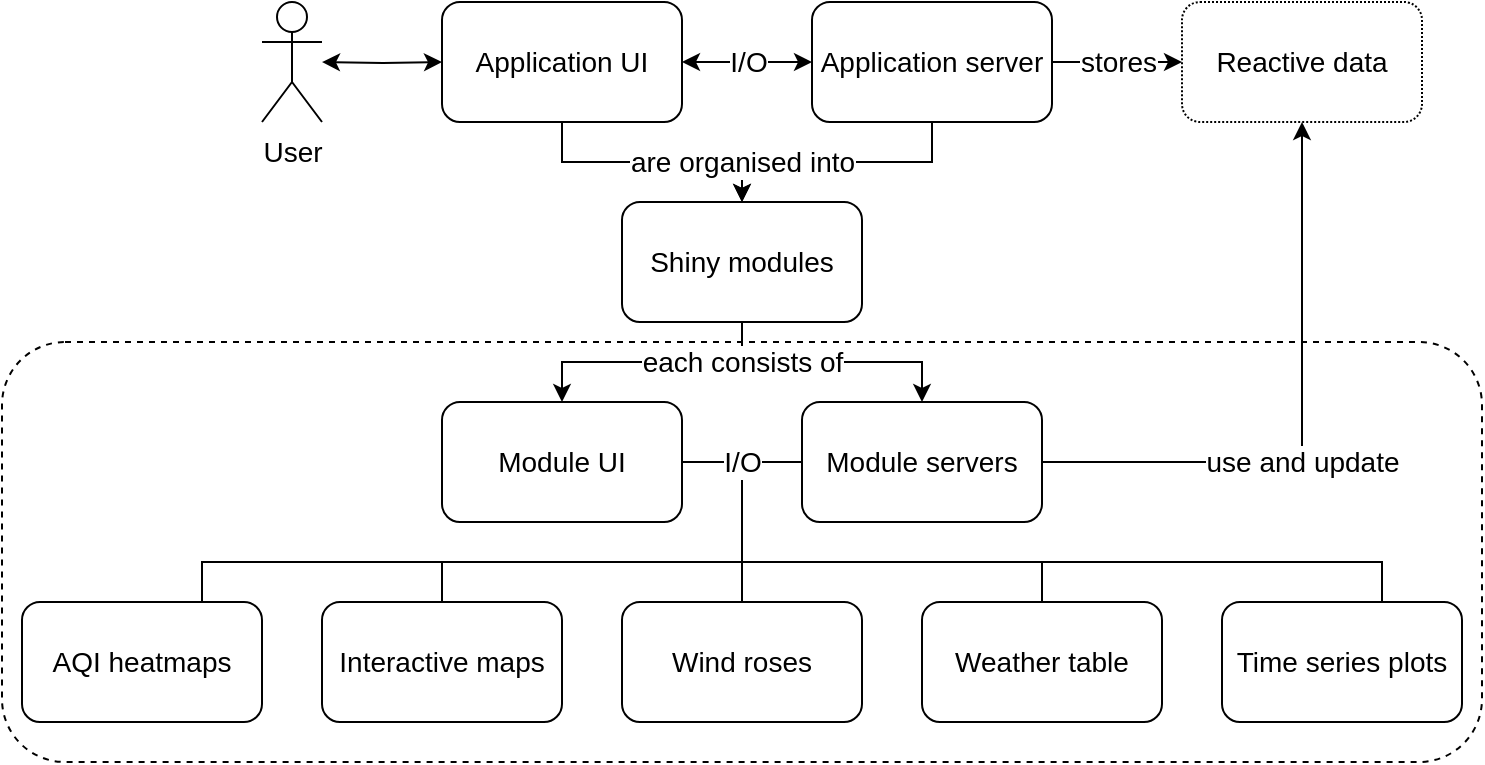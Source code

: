 <mxfile version="15.8.8" type="device"><diagram id="bMi1yPd1SXbc4r7l4E4C" name="Page-1"><mxGraphModel dx="731" dy="428" grid="1" gridSize="10" guides="1" tooltips="1" connect="1" arrows="1" fold="1" page="1" pageScale="1" pageWidth="740" pageHeight="409" math="0" shadow="0"><root><mxCell id="0"/><mxCell id="1" parent="0"/><mxCell id="4rtVsNpw9wZzbZfkmnf3-5" value="stores" style="edgeStyle=orthogonalEdgeStyle;rounded=0;orthogonalLoop=1;jettySize=auto;html=1;fontSize=14;" parent="1" source="4rtVsNpw9wZzbZfkmnf3-1" target="4rtVsNpw9wZzbZfkmnf3-4" edge="1"><mxGeometry relative="1" as="geometry"/></mxCell><mxCell id="4rtVsNpw9wZzbZfkmnf3-1" value="&lt;span style=&quot;font-size: 14px&quot;&gt;Application&lt;/span&gt;&lt;span style=&quot;font-size: 14px&quot;&gt;&amp;nbsp;server&lt;/span&gt;" style="rounded=1;whiteSpace=wrap;html=1;" parent="1" vertex="1"><mxGeometry x="405" y="10" width="120" height="60" as="geometry"/></mxCell><mxCell id="4rtVsNpw9wZzbZfkmnf3-2" value="Application UI" style="rounded=1;whiteSpace=wrap;html=1;fontSize=14;" parent="1" vertex="1"><mxGeometry x="220" y="10" width="120" height="60" as="geometry"/></mxCell><mxCell id="4rtVsNpw9wZzbZfkmnf3-3" value="I/O" style="endArrow=classic;startArrow=classic;html=1;rounded=0;fontSize=14;" parent="1" source="4rtVsNpw9wZzbZfkmnf3-2" target="4rtVsNpw9wZzbZfkmnf3-1" edge="1"><mxGeometry width="50" height="50" relative="1" as="geometry"><mxPoint x="390" y="170" as="sourcePoint"/><mxPoint x="440" y="120" as="targetPoint"/></mxGeometry></mxCell><mxCell id="4rtVsNpw9wZzbZfkmnf3-4" value="Reactive data" style="rounded=1;whiteSpace=wrap;html=1;fontSize=14;dashed=1;dashPattern=1 1;" parent="1" vertex="1"><mxGeometry x="590" y="10" width="120" height="60" as="geometry"/></mxCell><mxCell id="-KBMUzHs8BytXOCaZwqA-8" style="edgeStyle=orthogonalEdgeStyle;rounded=0;orthogonalLoop=1;jettySize=auto;html=1;endArrow=none;endFill=0;" parent="1" source="4rtVsNpw9wZzbZfkmnf3-8" target="4rtVsNpw9wZzbZfkmnf3-21" edge="1"><mxGeometry relative="1" as="geometry"><Array as="points"><mxPoint x="370" y="240"/></Array></mxGeometry></mxCell><mxCell id="-KBMUzHs8BytXOCaZwqA-10" style="edgeStyle=orthogonalEdgeStyle;rounded=0;orthogonalLoop=1;jettySize=auto;html=1;endArrow=none;endFill=0;" parent="1" source="4rtVsNpw9wZzbZfkmnf3-8" target="4rtVsNpw9wZzbZfkmnf3-25" edge="1"><mxGeometry relative="1" as="geometry"><Array as="points"><mxPoint x="370" y="240"/><mxPoint x="370" y="290"/><mxPoint x="690" y="290"/></Array></mxGeometry></mxCell><mxCell id="-KBMUzHs8BytXOCaZwqA-14" style="edgeStyle=orthogonalEdgeStyle;rounded=0;orthogonalLoop=1;jettySize=auto;html=1;endArrow=none;endFill=0;" parent="1" source="4rtVsNpw9wZzbZfkmnf3-8" target="4rtVsNpw9wZzbZfkmnf3-28" edge="1"><mxGeometry relative="1" as="geometry"><Array as="points"><mxPoint x="370" y="240"/><mxPoint x="370" y="290"/><mxPoint x="520" y="290"/></Array></mxGeometry></mxCell><mxCell id="ZCQWb_lm1bsSC6MWuE9o-1" style="edgeStyle=orthogonalEdgeStyle;rounded=0;orthogonalLoop=1;jettySize=auto;html=1;entryX=0.5;entryY=1;entryDx=0;entryDy=0;" edge="1" parent="1" source="4rtVsNpw9wZzbZfkmnf3-8" target="4rtVsNpw9wZzbZfkmnf3-4"><mxGeometry relative="1" as="geometry"/></mxCell><mxCell id="ZCQWb_lm1bsSC6MWuE9o-2" value="&lt;span style=&quot;font-size: 14px&quot;&gt;use and update&lt;/span&gt;" style="edgeLabel;html=1;align=center;verticalAlign=middle;resizable=0;points=[];" vertex="1" connectable="0" parent="ZCQWb_lm1bsSC6MWuE9o-1"><mxGeometry x="-0.168" y="3" relative="1" as="geometry"><mxPoint x="5" y="3" as="offset"/></mxGeometry></mxCell><mxCell id="4rtVsNpw9wZzbZfkmnf3-8" value="Module servers" style="rounded=1;whiteSpace=wrap;html=1;fontSize=14;" parent="1" vertex="1"><mxGeometry x="400" y="210" width="120" height="60" as="geometry"/></mxCell><mxCell id="-KBMUzHs8BytXOCaZwqA-7" style="edgeStyle=orthogonalEdgeStyle;rounded=0;orthogonalLoop=1;jettySize=auto;html=1;endArrow=none;endFill=0;" parent="1" source="4rtVsNpw9wZzbZfkmnf3-9" target="4rtVsNpw9wZzbZfkmnf3-8" edge="1"><mxGeometry relative="1" as="geometry"/></mxCell><mxCell id="-KBMUzHs8BytXOCaZwqA-9" style="edgeStyle=orthogonalEdgeStyle;rounded=0;orthogonalLoop=1;jettySize=auto;html=1;endArrow=none;endFill=0;" parent="1" source="4rtVsNpw9wZzbZfkmnf3-9" target="4rtVsNpw9wZzbZfkmnf3-26" edge="1"><mxGeometry relative="1" as="geometry"><Array as="points"><mxPoint x="370" y="240"/><mxPoint x="370" y="290"/><mxPoint x="100" y="290"/></Array></mxGeometry></mxCell><mxCell id="-KBMUzHs8BytXOCaZwqA-18" style="edgeStyle=orthogonalEdgeStyle;rounded=0;orthogonalLoop=1;jettySize=auto;html=1;endArrow=none;endFill=0;" parent="1" source="4rtVsNpw9wZzbZfkmnf3-9" target="4rtVsNpw9wZzbZfkmnf3-27" edge="1"><mxGeometry relative="1" as="geometry"><Array as="points"><mxPoint x="370" y="240"/><mxPoint x="370" y="290"/><mxPoint x="220" y="290"/></Array></mxGeometry></mxCell><mxCell id="ZCQWb_lm1bsSC6MWuE9o-5" value="I/O" style="edgeLabel;html=1;align=center;verticalAlign=middle;resizable=0;points=[];fontSize=14;" vertex="1" connectable="0" parent="-KBMUzHs8BytXOCaZwqA-18"><mxGeometry x="-0.771" relative="1" as="geometry"><mxPoint x="1" as="offset"/></mxGeometry></mxCell><mxCell id="4rtVsNpw9wZzbZfkmnf3-9" value="Module UI" style="rounded=1;whiteSpace=wrap;html=1;fontSize=14;" parent="1" vertex="1"><mxGeometry x="220" y="210" width="120" height="60" as="geometry"/></mxCell><mxCell id="4rtVsNpw9wZzbZfkmnf3-16" style="edgeStyle=orthogonalEdgeStyle;rounded=0;orthogonalLoop=1;jettySize=auto;html=1;fontSize=14;startArrow=classic;startFill=1;" parent="1" target="4rtVsNpw9wZzbZfkmnf3-2" edge="1"><mxGeometry relative="1" as="geometry"><mxPoint x="160" y="40" as="sourcePoint"/></mxGeometry></mxCell><mxCell id="4rtVsNpw9wZzbZfkmnf3-17" value="User" style="shape=umlActor;verticalLabelPosition=bottom;verticalAlign=top;html=1;outlineConnect=0;fontSize=14;" parent="1" vertex="1"><mxGeometry x="130" y="10" width="30" height="60" as="geometry"/></mxCell><mxCell id="4rtVsNpw9wZzbZfkmnf3-21" value="Wind roses" style="rounded=1;whiteSpace=wrap;html=1;fontSize=14;" parent="1" vertex="1"><mxGeometry x="310" y="310" width="120" height="60" as="geometry"/></mxCell><mxCell id="4rtVsNpw9wZzbZfkmnf3-25" value="Time series plots" style="rounded=1;whiteSpace=wrap;html=1;fontSize=14;" parent="1" vertex="1"><mxGeometry x="610" y="310" width="120" height="60" as="geometry"/></mxCell><mxCell id="4rtVsNpw9wZzbZfkmnf3-26" value="AQI heatmaps" style="rounded=1;whiteSpace=wrap;html=1;fontSize=14;" parent="1" vertex="1"><mxGeometry x="10" y="310" width="120" height="60" as="geometry"/></mxCell><mxCell id="4rtVsNpw9wZzbZfkmnf3-27" value="Interactive maps" style="rounded=1;whiteSpace=wrap;html=1;fontSize=14;" parent="1" vertex="1"><mxGeometry x="160" y="310" width="120" height="60" as="geometry"/></mxCell><mxCell id="4rtVsNpw9wZzbZfkmnf3-28" value="Weather table" style="rounded=1;whiteSpace=wrap;html=1;fontSize=14;" parent="1" vertex="1"><mxGeometry x="460" y="310" width="120" height="60" as="geometry"/></mxCell><mxCell id="-KBMUzHs8BytXOCaZwqA-4" style="edgeStyle=orthogonalEdgeStyle;rounded=0;orthogonalLoop=1;jettySize=auto;html=1;" parent="1" source="4rtVsNpw9wZzbZfkmnf3-20" target="4rtVsNpw9wZzbZfkmnf3-8" edge="1"><mxGeometry relative="1" as="geometry"/></mxCell><mxCell id="-KBMUzHs8BytXOCaZwqA-5" value="&lt;span style=&quot;font-size: 14px&quot;&gt;each consists of&lt;/span&gt;" style="edgeStyle=orthogonalEdgeStyle;rounded=0;orthogonalLoop=1;jettySize=auto;html=1;" parent="1" source="4rtVsNpw9wZzbZfkmnf3-20" target="4rtVsNpw9wZzbZfkmnf3-9" edge="1"><mxGeometry x="-0.692" relative="1" as="geometry"><mxPoint as="offset"/></mxGeometry></mxCell><mxCell id="-KBMUzHs8BytXOCaZwqA-22" style="edgeStyle=orthogonalEdgeStyle;rounded=0;orthogonalLoop=1;jettySize=auto;html=1;endArrow=none;endFill=0;startArrow=classic;startFill=1;" parent="1" source="4rtVsNpw9wZzbZfkmnf3-20" target="4rtVsNpw9wZzbZfkmnf3-2" edge="1"><mxGeometry relative="1" as="geometry"/></mxCell><mxCell id="-KBMUzHs8BytXOCaZwqA-23" style="edgeStyle=orthogonalEdgeStyle;rounded=0;orthogonalLoop=1;jettySize=auto;html=1;endArrow=none;endFill=0;startArrow=classic;startFill=1;" parent="1" source="4rtVsNpw9wZzbZfkmnf3-20" target="4rtVsNpw9wZzbZfkmnf3-1" edge="1"><mxGeometry relative="1" as="geometry"/></mxCell><mxCell id="-KBMUzHs8BytXOCaZwqA-24" value="&lt;font style=&quot;font-size: 14px&quot;&gt;are organised into&lt;/font&gt;" style="edgeLabel;html=1;align=center;verticalAlign=middle;resizable=0;points=[];" parent="-KBMUzHs8BytXOCaZwqA-23" vertex="1" connectable="0"><mxGeometry x="-0.692" y="-1" relative="1" as="geometry"><mxPoint x="-1" y="-1" as="offset"/></mxGeometry></mxCell><mxCell id="4rtVsNpw9wZzbZfkmnf3-20" value="Shiny modules" style="rounded=1;whiteSpace=wrap;html=1;fontSize=14;" parent="1" vertex="1"><mxGeometry x="310" y="110" width="120" height="60" as="geometry"/></mxCell><mxCell id="-KBMUzHs8BytXOCaZwqA-21" value="" style="rounded=1;whiteSpace=wrap;html=1;dashed=1;fillColor=none;" parent="1" vertex="1"><mxGeometry y="180" width="740" height="210" as="geometry"/></mxCell></root></mxGraphModel></diagram></mxfile>